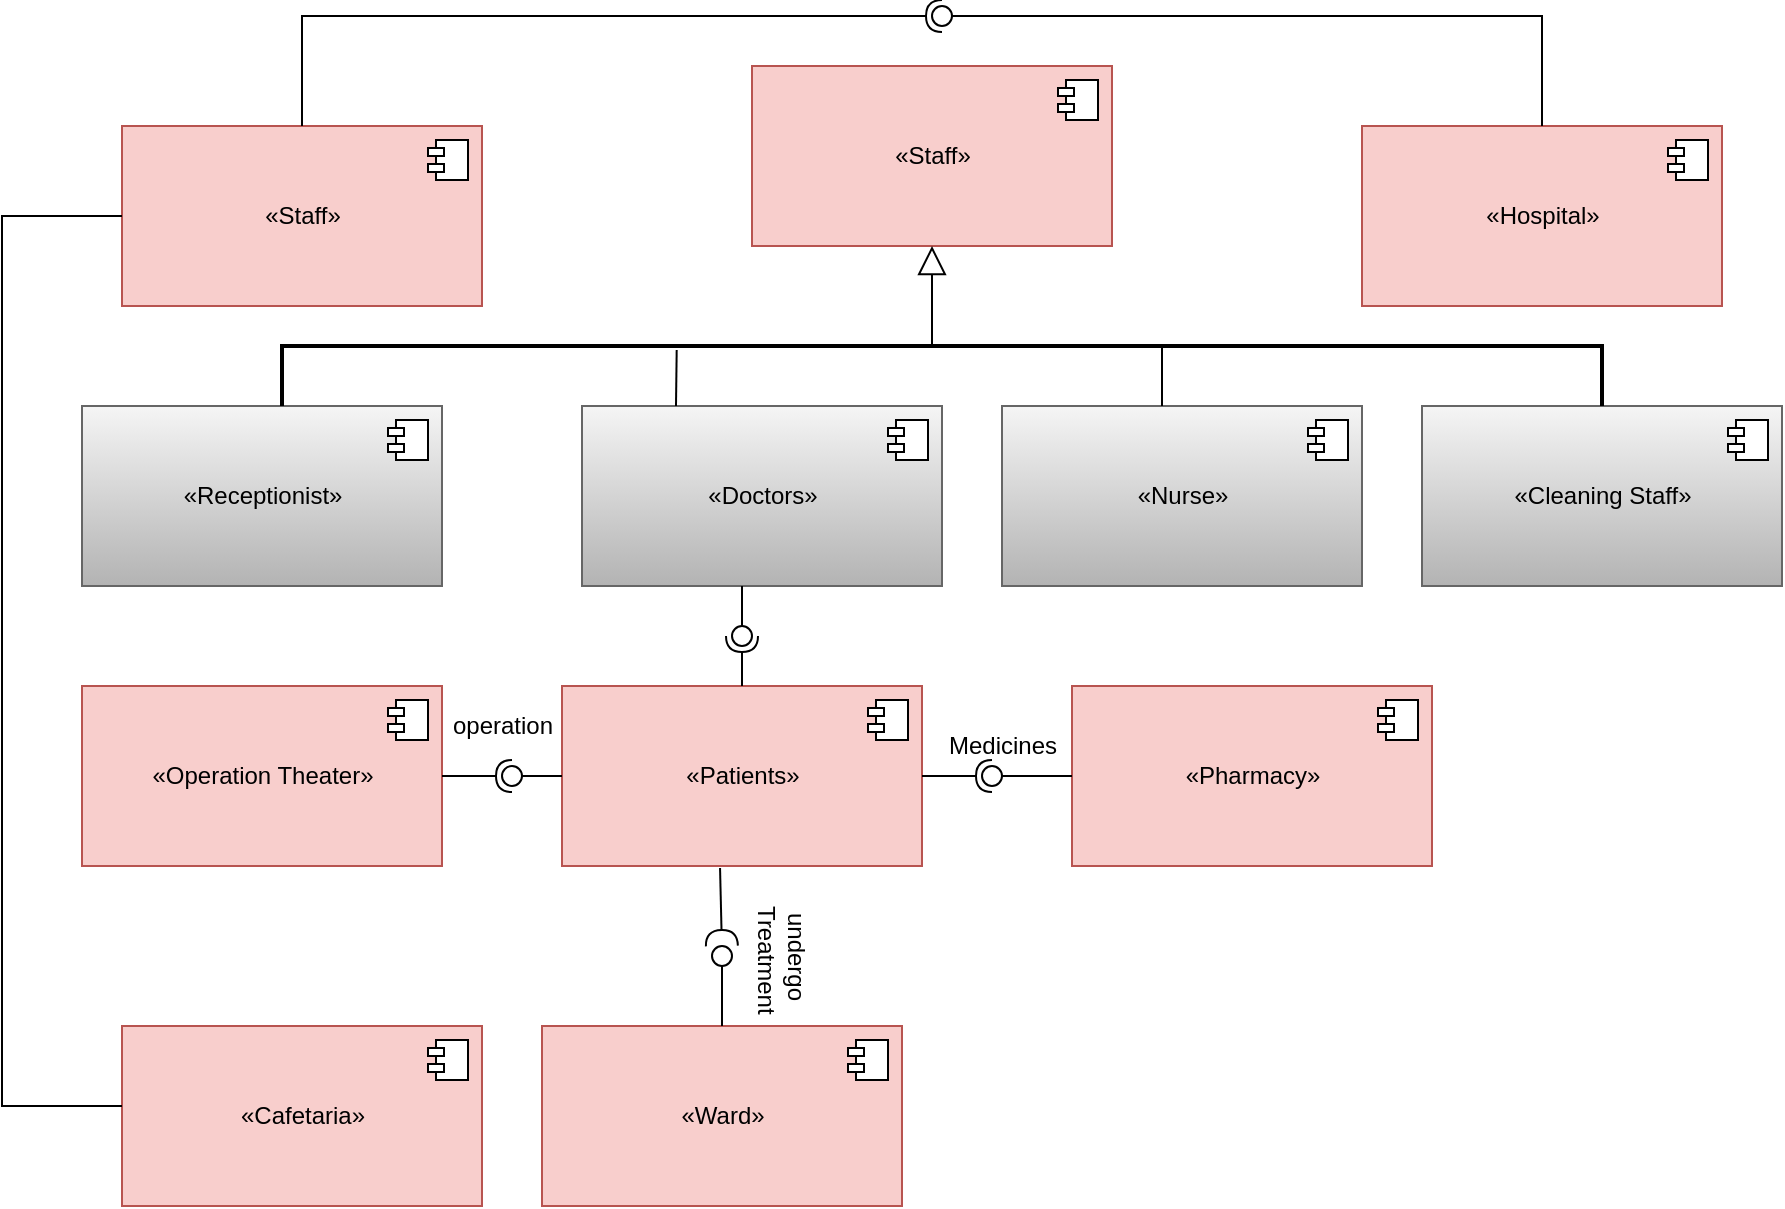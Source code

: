 <mxfile version="17.4.6" type="device"><diagram id="knwW-XQBeH1BG6HHWQBR" name="Page-1"><mxGraphModel dx="2526" dy="702" grid="1" gridSize="10" guides="1" tooltips="1" connect="1" arrows="1" fold="1" page="1" pageScale="1" pageWidth="1390" pageHeight="980" math="0" shadow="0"><root><mxCell id="0"/><mxCell id="1" parent="0"/><mxCell id="dsapDPf_oSCemCHHw7xP-8" value="«Hospital»&lt;br&gt;" style="html=1;dropTarget=0;fillColor=#f8cecc;strokeColor=#b85450;" vertex="1" parent="1"><mxGeometry x="540" y="260" width="180" height="90" as="geometry"/></mxCell><mxCell id="dsapDPf_oSCemCHHw7xP-9" value="" style="shape=module;jettyWidth=8;jettyHeight=4;" vertex="1" parent="dsapDPf_oSCemCHHw7xP-8"><mxGeometry x="1" width="20" height="20" relative="1" as="geometry"><mxPoint x="-27" y="7" as="offset"/></mxGeometry></mxCell><mxCell id="dsapDPf_oSCemCHHw7xP-10" value="«Doctors»" style="html=1;dropTarget=0;fillColor=#f5f5f5;gradientColor=#b3b3b3;strokeColor=#666666;" vertex="1" parent="1"><mxGeometry x="150" y="400" width="180" height="90" as="geometry"/></mxCell><mxCell id="dsapDPf_oSCemCHHw7xP-11" value="" style="shape=module;jettyWidth=8;jettyHeight=4;" vertex="1" parent="dsapDPf_oSCemCHHw7xP-10"><mxGeometry x="1" width="20" height="20" relative="1" as="geometry"><mxPoint x="-27" y="7" as="offset"/></mxGeometry></mxCell><mxCell id="dsapDPf_oSCemCHHw7xP-12" value="«Cleaning Staff»" style="html=1;dropTarget=0;fillColor=#f5f5f5;gradientColor=#b3b3b3;strokeColor=#666666;" vertex="1" parent="1"><mxGeometry x="570" y="400" width="180" height="90" as="geometry"/></mxCell><mxCell id="dsapDPf_oSCemCHHw7xP-13" value="" style="shape=module;jettyWidth=8;jettyHeight=4;" vertex="1" parent="dsapDPf_oSCemCHHw7xP-12"><mxGeometry x="1" width="20" height="20" relative="1" as="geometry"><mxPoint x="-27" y="7" as="offset"/></mxGeometry></mxCell><mxCell id="dsapDPf_oSCemCHHw7xP-14" value="«Receptionist»" style="html=1;dropTarget=0;fillColor=#f5f5f5;gradientColor=#b3b3b3;strokeColor=#666666;" vertex="1" parent="1"><mxGeometry x="-100" y="400" width="180" height="90" as="geometry"/></mxCell><mxCell id="dsapDPf_oSCemCHHw7xP-15" value="" style="shape=module;jettyWidth=8;jettyHeight=4;" vertex="1" parent="dsapDPf_oSCemCHHw7xP-14"><mxGeometry x="1" width="20" height="20" relative="1" as="geometry"><mxPoint x="-27" y="7" as="offset"/></mxGeometry></mxCell><mxCell id="dsapDPf_oSCemCHHw7xP-16" value="«Nurse»" style="html=1;dropTarget=0;fillColor=#f5f5f5;gradientColor=#b3b3b3;strokeColor=#666666;" vertex="1" parent="1"><mxGeometry x="360" y="400" width="180" height="90" as="geometry"/></mxCell><mxCell id="dsapDPf_oSCemCHHw7xP-17" value="" style="shape=module;jettyWidth=8;jettyHeight=4;" vertex="1" parent="dsapDPf_oSCemCHHw7xP-16"><mxGeometry x="1" width="20" height="20" relative="1" as="geometry"><mxPoint x="-27" y="7" as="offset"/></mxGeometry></mxCell><mxCell id="dsapDPf_oSCemCHHw7xP-25" value="«Patients»" style="html=1;dropTarget=0;fillColor=#f8cecc;strokeColor=#b85450;" vertex="1" parent="1"><mxGeometry x="140" y="540" width="180" height="90" as="geometry"/></mxCell><mxCell id="dsapDPf_oSCemCHHw7xP-26" value="" style="shape=module;jettyWidth=8;jettyHeight=4;" vertex="1" parent="dsapDPf_oSCemCHHw7xP-25"><mxGeometry x="1" width="20" height="20" relative="1" as="geometry"><mxPoint x="-27" y="7" as="offset"/></mxGeometry></mxCell><mxCell id="dsapDPf_oSCemCHHw7xP-29" value="«Operation Theater»" style="html=1;dropTarget=0;fillColor=#f8cecc;strokeColor=#b85450;" vertex="1" parent="1"><mxGeometry x="-100" y="540" width="180" height="90" as="geometry"/></mxCell><mxCell id="dsapDPf_oSCemCHHw7xP-30" value="" style="shape=module;jettyWidth=8;jettyHeight=4;" vertex="1" parent="dsapDPf_oSCemCHHw7xP-29"><mxGeometry x="1" width="20" height="20" relative="1" as="geometry"><mxPoint x="-27" y="7" as="offset"/></mxGeometry></mxCell><mxCell id="dsapDPf_oSCemCHHw7xP-31" value="«Ward»" style="html=1;dropTarget=0;fillColor=#f8cecc;strokeColor=#b85450;" vertex="1" parent="1"><mxGeometry x="130" y="710" width="180" height="90" as="geometry"/></mxCell><mxCell id="dsapDPf_oSCemCHHw7xP-32" value="" style="shape=module;jettyWidth=8;jettyHeight=4;" vertex="1" parent="dsapDPf_oSCemCHHw7xP-31"><mxGeometry x="1" width="20" height="20" relative="1" as="geometry"><mxPoint x="-27" y="7" as="offset"/></mxGeometry></mxCell><mxCell id="dsapDPf_oSCemCHHw7xP-35" value="«Cafetaria»" style="html=1;dropTarget=0;fillColor=#f8cecc;strokeColor=#b85450;" vertex="1" parent="1"><mxGeometry x="-80" y="710" width="180" height="90" as="geometry"/></mxCell><mxCell id="dsapDPf_oSCemCHHw7xP-36" value="" style="shape=module;jettyWidth=8;jettyHeight=4;" vertex="1" parent="dsapDPf_oSCemCHHw7xP-35"><mxGeometry x="1" width="20" height="20" relative="1" as="geometry"><mxPoint x="-27" y="7" as="offset"/></mxGeometry></mxCell><mxCell id="dsapDPf_oSCemCHHw7xP-41" value="«Pharmacy»" style="html=1;dropTarget=0;fillColor=#f8cecc;strokeColor=#b85450;" vertex="1" parent="1"><mxGeometry x="395" y="540" width="180" height="90" as="geometry"/></mxCell><mxCell id="dsapDPf_oSCemCHHw7xP-42" value="" style="shape=module;jettyWidth=8;jettyHeight=4;" vertex="1" parent="dsapDPf_oSCemCHHw7xP-41"><mxGeometry x="1" width="20" height="20" relative="1" as="geometry"><mxPoint x="-27" y="7" as="offset"/></mxGeometry></mxCell><mxCell id="dsapDPf_oSCemCHHw7xP-43" value="«Staff»" style="html=1;dropTarget=0;fillColor=#f8cecc;strokeColor=#b85450;" vertex="1" parent="1"><mxGeometry x="-80" y="260" width="180" height="90" as="geometry"/></mxCell><mxCell id="dsapDPf_oSCemCHHw7xP-44" value="" style="shape=module;jettyWidth=8;jettyHeight=4;" vertex="1" parent="dsapDPf_oSCemCHHw7xP-43"><mxGeometry x="1" width="20" height="20" relative="1" as="geometry"><mxPoint x="-27" y="7" as="offset"/></mxGeometry></mxCell><mxCell id="dsapDPf_oSCemCHHw7xP-70" value="" style="rounded=0;orthogonalLoop=1;jettySize=auto;html=1;endArrow=none;endFill=0;sketch=0;sourcePerimeterSpacing=0;targetPerimeterSpacing=0;" edge="1" target="dsapDPf_oSCemCHHw7xP-72" parent="1"><mxGeometry relative="1" as="geometry"><mxPoint x="230" y="490" as="sourcePoint"/></mxGeometry></mxCell><mxCell id="dsapDPf_oSCemCHHw7xP-71" value="" style="rounded=0;orthogonalLoop=1;jettySize=auto;html=1;endArrow=halfCircle;endFill=0;entryX=0.5;entryY=0.5;endSize=6;strokeWidth=1;sketch=0;exitX=0.5;exitY=0;exitDx=0;exitDy=0;" edge="1" target="dsapDPf_oSCemCHHw7xP-72" parent="1" source="dsapDPf_oSCemCHHw7xP-25"><mxGeometry relative="1" as="geometry"><mxPoint x="250" y="515" as="sourcePoint"/></mxGeometry></mxCell><mxCell id="dsapDPf_oSCemCHHw7xP-72" value="" style="ellipse;whiteSpace=wrap;html=1;align=center;aspect=fixed;resizable=0;points=[];outlineConnect=0;sketch=0;" vertex="1" parent="1"><mxGeometry x="225" y="510" width="10" height="10" as="geometry"/></mxCell><mxCell id="dsapDPf_oSCemCHHw7xP-81" value="" style="endArrow=none;html=1;rounded=0;entryX=0;entryY=0.5;entryDx=0;entryDy=0;exitX=0;exitY=0.444;exitDx=0;exitDy=0;exitPerimeter=0;" edge="1" parent="1" source="dsapDPf_oSCemCHHw7xP-35" target="dsapDPf_oSCemCHHw7xP-43"><mxGeometry width="50" height="50" relative="1" as="geometry"><mxPoint x="-100" y="700" as="sourcePoint"/><mxPoint x="-90" y="340" as="targetPoint"/><Array as="points"><mxPoint x="-140" y="750"/><mxPoint x="-140" y="305"/></Array></mxGeometry></mxCell><mxCell id="dsapDPf_oSCemCHHw7xP-92" value="" style="rounded=0;orthogonalLoop=1;jettySize=auto;html=1;endArrow=none;endFill=0;sketch=0;sourcePerimeterSpacing=0;targetPerimeterSpacing=0;exitX=0;exitY=0.5;exitDx=0;exitDy=0;" edge="1" target="dsapDPf_oSCemCHHw7xP-94" parent="1" source="dsapDPf_oSCemCHHw7xP-41"><mxGeometry relative="1" as="geometry"><mxPoint x="330" y="605" as="sourcePoint"/></mxGeometry></mxCell><mxCell id="dsapDPf_oSCemCHHw7xP-93" value="" style="rounded=0;orthogonalLoop=1;jettySize=auto;html=1;endArrow=halfCircle;endFill=0;entryX=0.5;entryY=0.5;endSize=6;strokeWidth=1;sketch=0;exitX=1;exitY=0.5;exitDx=0;exitDy=0;" edge="1" target="dsapDPf_oSCemCHHw7xP-94" parent="1" source="dsapDPf_oSCemCHHw7xP-25"><mxGeometry relative="1" as="geometry"><mxPoint x="370" y="605" as="sourcePoint"/></mxGeometry></mxCell><mxCell id="dsapDPf_oSCemCHHw7xP-94" value="" style="ellipse;whiteSpace=wrap;html=1;align=center;aspect=fixed;resizable=0;points=[];outlineConnect=0;sketch=0;" vertex="1" parent="1"><mxGeometry x="350" y="580" width="10" height="10" as="geometry"/></mxCell><mxCell id="dsapDPf_oSCemCHHw7xP-98" value="" style="rounded=0;orthogonalLoop=1;jettySize=auto;html=1;endArrow=none;endFill=0;sketch=0;sourcePerimeterSpacing=0;targetPerimeterSpacing=0;exitX=0.5;exitY=0;exitDx=0;exitDy=0;" edge="1" target="dsapDPf_oSCemCHHw7xP-100" parent="1" source="dsapDPf_oSCemCHHw7xP-31"><mxGeometry relative="1" as="geometry"><mxPoint x="200" y="685" as="sourcePoint"/></mxGeometry></mxCell><mxCell id="dsapDPf_oSCemCHHw7xP-99" value="" style="rounded=0;orthogonalLoop=1;jettySize=auto;html=1;endArrow=halfCircle;endFill=0;endSize=6;strokeWidth=1;sketch=0;exitX=0.439;exitY=1.011;exitDx=0;exitDy=0;exitPerimeter=0;" edge="1" target="dsapDPf_oSCemCHHw7xP-100" parent="1" source="dsapDPf_oSCemCHHw7xP-25"><mxGeometry relative="1" as="geometry"><mxPoint x="240" y="685" as="sourcePoint"/></mxGeometry></mxCell><mxCell id="dsapDPf_oSCemCHHw7xP-100" value="" style="ellipse;whiteSpace=wrap;html=1;align=center;aspect=fixed;resizable=0;points=[];outlineConnect=0;sketch=0;" vertex="1" parent="1"><mxGeometry x="215" y="670" width="10" height="10" as="geometry"/></mxCell><mxCell id="dsapDPf_oSCemCHHw7xP-101" value="" style="rounded=0;orthogonalLoop=1;jettySize=auto;html=1;endArrow=none;endFill=0;sketch=0;sourcePerimeterSpacing=0;targetPerimeterSpacing=0;exitX=0;exitY=0.5;exitDx=0;exitDy=0;" edge="1" target="dsapDPf_oSCemCHHw7xP-103" parent="1" source="dsapDPf_oSCemCHHw7xP-25"><mxGeometry relative="1" as="geometry"><mxPoint x="60" y="675" as="sourcePoint"/></mxGeometry></mxCell><mxCell id="dsapDPf_oSCemCHHw7xP-102" value="" style="rounded=0;orthogonalLoop=1;jettySize=auto;html=1;endArrow=halfCircle;endFill=0;entryX=0.5;entryY=0.5;endSize=6;strokeWidth=1;sketch=0;exitX=1;exitY=0.5;exitDx=0;exitDy=0;" edge="1" target="dsapDPf_oSCemCHHw7xP-103" parent="1" source="dsapDPf_oSCemCHHw7xP-29"><mxGeometry relative="1" as="geometry"><mxPoint x="100" y="675" as="sourcePoint"/></mxGeometry></mxCell><mxCell id="dsapDPf_oSCemCHHw7xP-103" value="" style="ellipse;whiteSpace=wrap;html=1;align=center;aspect=fixed;resizable=0;points=[];outlineConnect=0;sketch=0;" vertex="1" parent="1"><mxGeometry x="110" y="580" width="10" height="10" as="geometry"/></mxCell><mxCell id="dsapDPf_oSCemCHHw7xP-106" value="operation" style="text;html=1;align=center;verticalAlign=middle;resizable=0;points=[];autosize=1;strokeColor=none;fillColor=none;" vertex="1" parent="1"><mxGeometry x="75" y="550" width="70" height="20" as="geometry"/></mxCell><mxCell id="dsapDPf_oSCemCHHw7xP-107" value="Medicines" style="text;html=1;align=center;verticalAlign=middle;resizable=0;points=[];autosize=1;strokeColor=none;fillColor=none;" vertex="1" parent="1"><mxGeometry x="325" y="560" width="70" height="20" as="geometry"/></mxCell><mxCell id="dsapDPf_oSCemCHHw7xP-108" value="undergo&lt;br&gt;&amp;nbsp;Treatment" style="text;html=1;align=center;verticalAlign=middle;resizable=0;points=[];autosize=1;strokeColor=none;fillColor=none;rotation=90;" vertex="1" parent="1"><mxGeometry x="215" y="660" width="70" height="30" as="geometry"/></mxCell><mxCell id="dsapDPf_oSCemCHHw7xP-114" value="" style="rounded=0;orthogonalLoop=1;jettySize=auto;html=1;endArrow=none;endFill=0;sketch=0;sourcePerimeterSpacing=0;targetPerimeterSpacing=0;exitX=0.5;exitY=0;exitDx=0;exitDy=0;" edge="1" target="dsapDPf_oSCemCHHw7xP-116" parent="1" source="dsapDPf_oSCemCHHw7xP-8"><mxGeometry relative="1" as="geometry"><mxPoint x="440" y="225" as="sourcePoint"/><Array as="points"><mxPoint x="630" y="205"/></Array></mxGeometry></mxCell><mxCell id="dsapDPf_oSCemCHHw7xP-115" value="" style="rounded=0;orthogonalLoop=1;jettySize=auto;html=1;endArrow=halfCircle;endFill=0;entryX=0.5;entryY=0.5;endSize=6;strokeWidth=1;sketch=0;exitX=0.5;exitY=0;exitDx=0;exitDy=0;" edge="1" target="dsapDPf_oSCemCHHw7xP-116" parent="1" source="dsapDPf_oSCemCHHw7xP-43"><mxGeometry relative="1" as="geometry"><mxPoint x="480" y="225" as="sourcePoint"/><Array as="points"><mxPoint x="10" y="205"/></Array></mxGeometry></mxCell><mxCell id="dsapDPf_oSCemCHHw7xP-116" value="" style="ellipse;whiteSpace=wrap;html=1;align=center;aspect=fixed;resizable=0;points=[];outlineConnect=0;sketch=0;" vertex="1" parent="1"><mxGeometry x="325" y="200" width="10" height="10" as="geometry"/></mxCell><mxCell id="dsapDPf_oSCemCHHw7xP-117" value="«Staff»" style="html=1;dropTarget=0;fillColor=#f8cecc;strokeColor=#b85450;" vertex="1" parent="1"><mxGeometry x="235" y="230" width="180" height="90" as="geometry"/></mxCell><mxCell id="dsapDPf_oSCemCHHw7xP-118" value="" style="shape=module;jettyWidth=8;jettyHeight=4;" vertex="1" parent="dsapDPf_oSCemCHHw7xP-117"><mxGeometry x="1" width="20" height="20" relative="1" as="geometry"><mxPoint x="-27" y="7" as="offset"/></mxGeometry></mxCell><mxCell id="dsapDPf_oSCemCHHw7xP-121" value="" style="edgeStyle=none;html=1;endSize=12;endArrow=block;endFill=0;rounded=0;entryX=0.5;entryY=1;entryDx=0;entryDy=0;" edge="1" parent="1" target="dsapDPf_oSCemCHHw7xP-117"><mxGeometry width="160" relative="1" as="geometry"><mxPoint x="325" y="370" as="sourcePoint"/><mxPoint x="560" y="680" as="targetPoint"/></mxGeometry></mxCell><mxCell id="dsapDPf_oSCemCHHw7xP-127" value="" style="strokeWidth=2;html=1;shape=mxgraph.flowchart.annotation_1;align=left;pointerEvents=1;direction=south;" vertex="1" parent="1"><mxGeometry y="370" width="660" height="30" as="geometry"/></mxCell><mxCell id="dsapDPf_oSCemCHHw7xP-135" value="" style="endArrow=none;html=1;rounded=0;entryX=0.067;entryY=0.701;entryDx=0;entryDy=0;entryPerimeter=0;" edge="1" parent="1" target="dsapDPf_oSCemCHHw7xP-127"><mxGeometry relative="1" as="geometry"><mxPoint x="197" y="400" as="sourcePoint"/><mxPoint x="730" y="710" as="targetPoint"/></mxGeometry></mxCell><mxCell id="dsapDPf_oSCemCHHw7xP-136" value="" style="endArrow=none;html=1;rounded=0;" edge="1" parent="1" source="dsapDPf_oSCemCHHw7xP-127"><mxGeometry relative="1" as="geometry"><mxPoint x="740" y="340" as="sourcePoint"/><mxPoint x="440" y="400" as="targetPoint"/><Array as="points"><mxPoint x="440" y="370"/></Array></mxGeometry></mxCell></root></mxGraphModel></diagram></mxfile>